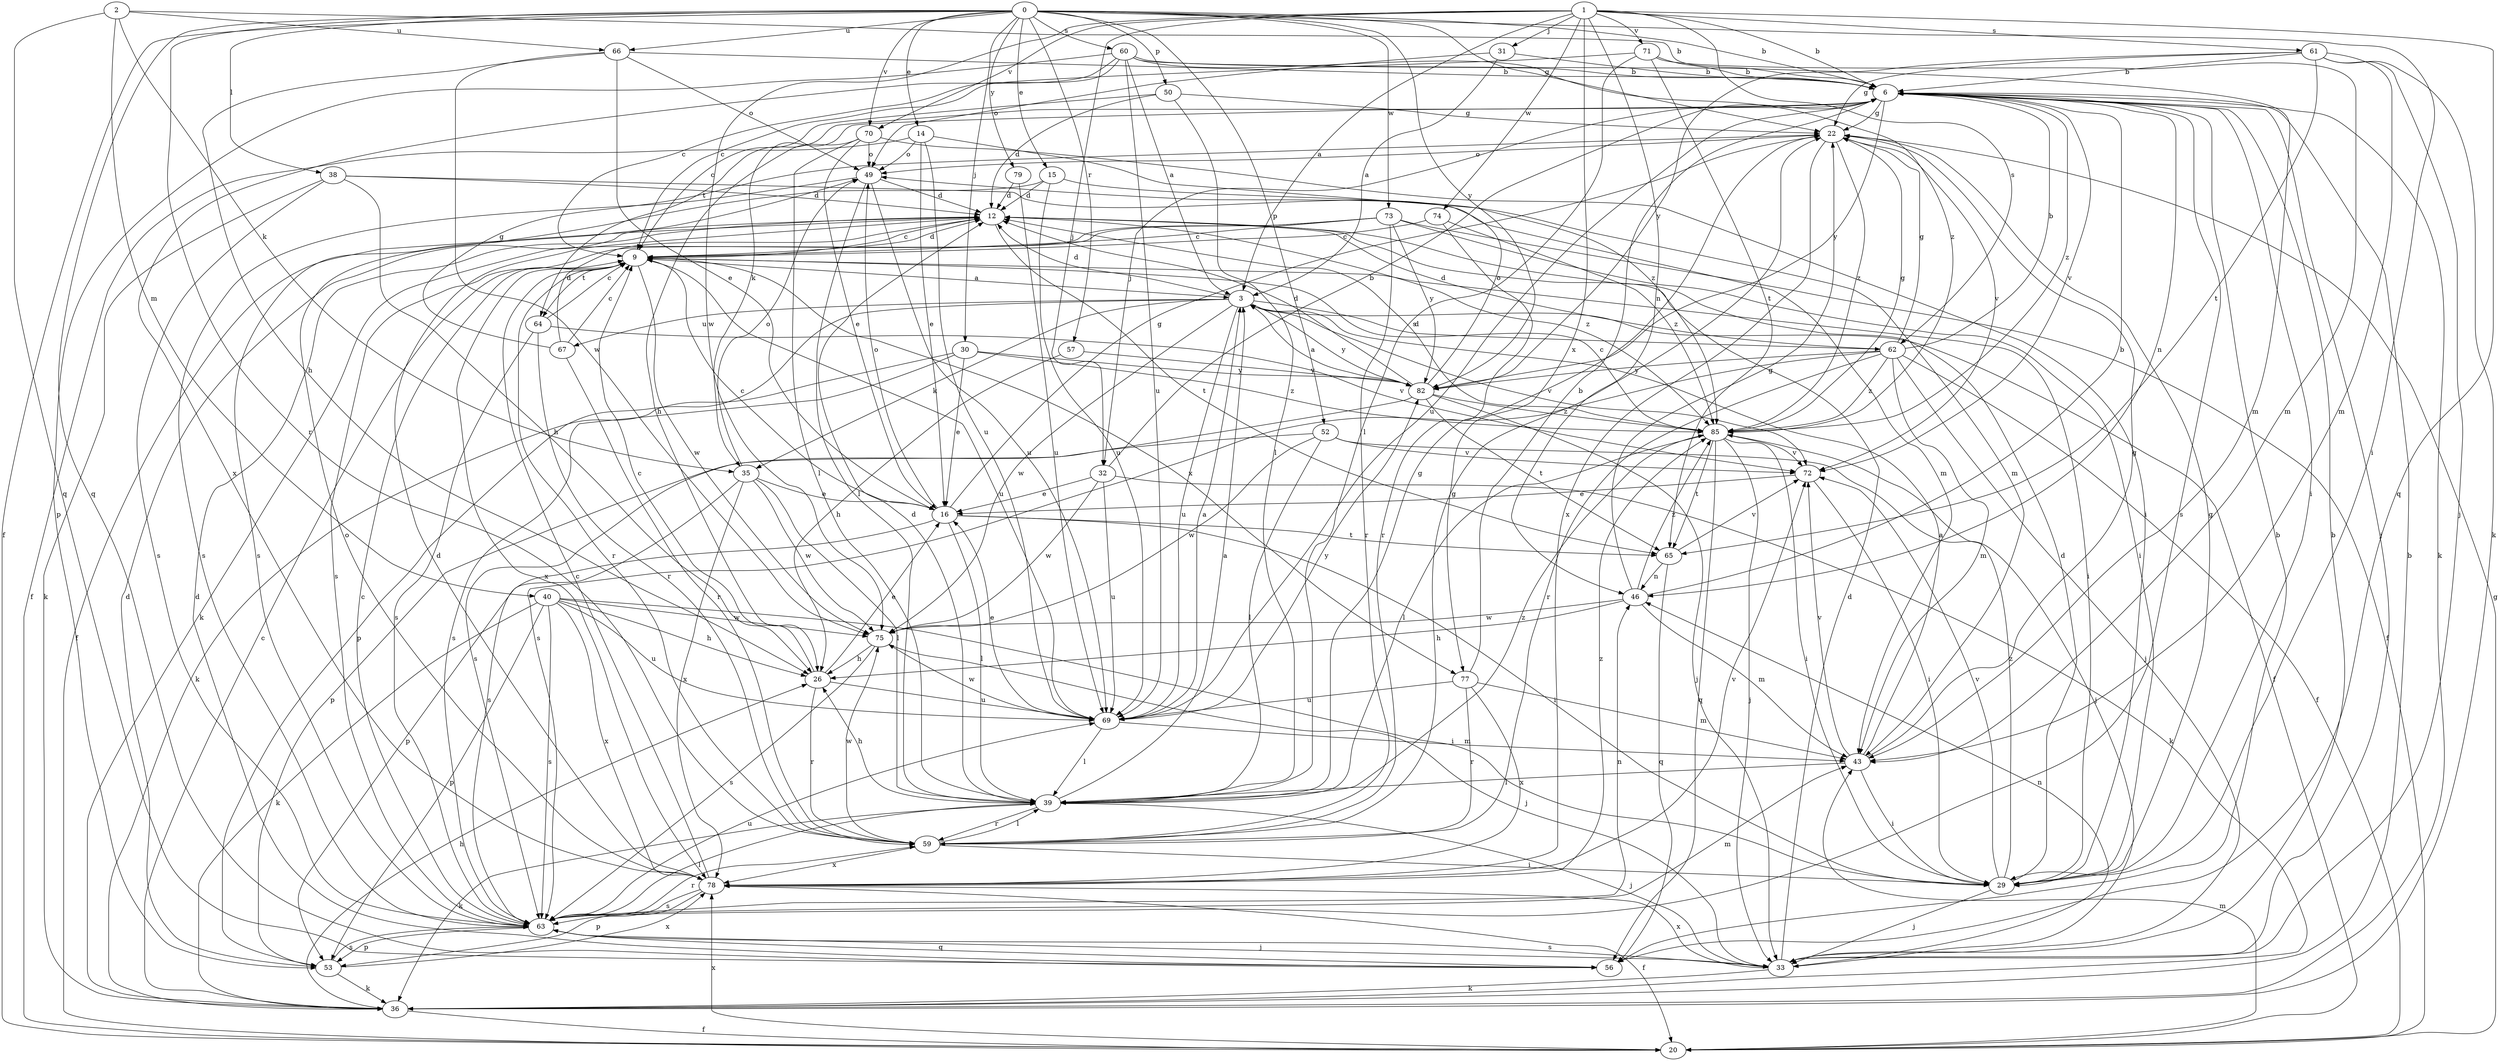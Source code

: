 strict digraph  {
0;
1;
2;
3;
6;
9;
12;
14;
15;
16;
20;
22;
26;
29;
30;
31;
32;
33;
35;
36;
38;
39;
40;
43;
46;
49;
50;
52;
53;
56;
57;
59;
60;
61;
62;
63;
64;
65;
66;
67;
69;
70;
71;
72;
73;
74;
75;
77;
78;
79;
82;
85;
0 -> 6  [label=b];
0 -> 14  [label=e];
0 -> 15  [label=e];
0 -> 20  [label=f];
0 -> 22  [label=g];
0 -> 29  [label=i];
0 -> 30  [label=j];
0 -> 38  [label=l];
0 -> 50  [label=p];
0 -> 52  [label=p];
0 -> 56  [label=q];
0 -> 57  [label=r];
0 -> 59  [label=r];
0 -> 60  [label=s];
0 -> 66  [label=u];
0 -> 70  [label=v];
0 -> 73  [label=w];
0 -> 79  [label=y];
0 -> 82  [label=y];
1 -> 3  [label=a];
1 -> 6  [label=b];
1 -> 31  [label=j];
1 -> 32  [label=j];
1 -> 46  [label=n];
1 -> 56  [label=q];
1 -> 61  [label=s];
1 -> 62  [label=s];
1 -> 70  [label=v];
1 -> 71  [label=v];
1 -> 74  [label=w];
1 -> 75  [label=w];
1 -> 77  [label=x];
2 -> 6  [label=b];
2 -> 35  [label=k];
2 -> 40  [label=m];
2 -> 56  [label=q];
2 -> 66  [label=u];
3 -> 12  [label=d];
3 -> 20  [label=f];
3 -> 35  [label=k];
3 -> 53  [label=p];
3 -> 62  [label=s];
3 -> 67  [label=u];
3 -> 69  [label=u];
3 -> 72  [label=v];
3 -> 75  [label=w];
3 -> 82  [label=y];
6 -> 22  [label=g];
6 -> 29  [label=i];
6 -> 32  [label=j];
6 -> 33  [label=j];
6 -> 35  [label=k];
6 -> 36  [label=k];
6 -> 46  [label=n];
6 -> 63  [label=s];
6 -> 64  [label=t];
6 -> 69  [label=u];
6 -> 72  [label=v];
6 -> 82  [label=y];
6 -> 85  [label=z];
9 -> 3  [label=a];
9 -> 12  [label=d];
9 -> 29  [label=i];
9 -> 59  [label=r];
9 -> 64  [label=t];
9 -> 69  [label=u];
9 -> 75  [label=w];
9 -> 77  [label=x];
9 -> 78  [label=x];
12 -> 9  [label=c];
12 -> 20  [label=f];
12 -> 65  [label=t];
12 -> 85  [label=z];
14 -> 16  [label=e];
14 -> 20  [label=f];
14 -> 49  [label=o];
14 -> 69  [label=u];
14 -> 85  [label=z];
15 -> 12  [label=d];
15 -> 43  [label=m];
15 -> 63  [label=s];
15 -> 69  [label=u];
16 -> 9  [label=c];
16 -> 22  [label=g];
16 -> 29  [label=i];
16 -> 39  [label=l];
16 -> 49  [label=o];
16 -> 53  [label=p];
16 -> 65  [label=t];
20 -> 22  [label=g];
20 -> 43  [label=m];
20 -> 78  [label=x];
22 -> 49  [label=o];
22 -> 72  [label=v];
22 -> 78  [label=x];
22 -> 85  [label=z];
26 -> 9  [label=c];
26 -> 16  [label=e];
26 -> 59  [label=r];
26 -> 69  [label=u];
29 -> 12  [label=d];
29 -> 22  [label=g];
29 -> 33  [label=j];
29 -> 72  [label=v];
29 -> 85  [label=z];
30 -> 16  [label=e];
30 -> 36  [label=k];
30 -> 63  [label=s];
30 -> 82  [label=y];
30 -> 85  [label=z];
31 -> 3  [label=a];
31 -> 6  [label=b];
31 -> 49  [label=o];
32 -> 6  [label=b];
32 -> 16  [label=e];
32 -> 36  [label=k];
32 -> 69  [label=u];
32 -> 75  [label=w];
33 -> 6  [label=b];
33 -> 12  [label=d];
33 -> 36  [label=k];
33 -> 46  [label=n];
33 -> 63  [label=s];
33 -> 78  [label=x];
35 -> 16  [label=e];
35 -> 39  [label=l];
35 -> 49  [label=o];
35 -> 63  [label=s];
35 -> 75  [label=w];
35 -> 78  [label=x];
36 -> 6  [label=b];
36 -> 9  [label=c];
36 -> 20  [label=f];
36 -> 26  [label=h];
38 -> 12  [label=d];
38 -> 26  [label=h];
38 -> 36  [label=k];
38 -> 43  [label=m];
38 -> 63  [label=s];
39 -> 3  [label=a];
39 -> 12  [label=d];
39 -> 22  [label=g];
39 -> 26  [label=h];
39 -> 33  [label=j];
39 -> 36  [label=k];
39 -> 59  [label=r];
39 -> 85  [label=z];
40 -> 26  [label=h];
40 -> 29  [label=i];
40 -> 36  [label=k];
40 -> 53  [label=p];
40 -> 63  [label=s];
40 -> 69  [label=u];
40 -> 75  [label=w];
40 -> 78  [label=x];
43 -> 3  [label=a];
43 -> 22  [label=g];
43 -> 29  [label=i];
43 -> 39  [label=l];
43 -> 72  [label=v];
46 -> 6  [label=b];
46 -> 22  [label=g];
46 -> 26  [label=h];
46 -> 43  [label=m];
46 -> 75  [label=w];
46 -> 85  [label=z];
49 -> 12  [label=d];
49 -> 39  [label=l];
49 -> 63  [label=s];
49 -> 69  [label=u];
50 -> 9  [label=c];
50 -> 12  [label=d];
50 -> 22  [label=g];
50 -> 39  [label=l];
52 -> 33  [label=j];
52 -> 39  [label=l];
52 -> 53  [label=p];
52 -> 72  [label=v];
52 -> 75  [label=w];
53 -> 12  [label=d];
53 -> 36  [label=k];
53 -> 63  [label=s];
53 -> 78  [label=x];
56 -> 6  [label=b];
56 -> 12  [label=d];
57 -> 26  [label=h];
57 -> 82  [label=y];
59 -> 22  [label=g];
59 -> 29  [label=i];
59 -> 39  [label=l];
59 -> 75  [label=w];
59 -> 78  [label=x];
60 -> 3  [label=a];
60 -> 6  [label=b];
60 -> 9  [label=c];
60 -> 43  [label=m];
60 -> 53  [label=p];
60 -> 69  [label=u];
60 -> 78  [label=x];
60 -> 85  [label=z];
61 -> 6  [label=b];
61 -> 22  [label=g];
61 -> 33  [label=j];
61 -> 36  [label=k];
61 -> 43  [label=m];
61 -> 65  [label=t];
61 -> 82  [label=y];
62 -> 6  [label=b];
62 -> 12  [label=d];
62 -> 20  [label=f];
62 -> 22  [label=g];
62 -> 33  [label=j];
62 -> 43  [label=m];
62 -> 59  [label=r];
62 -> 63  [label=s];
62 -> 82  [label=y];
62 -> 85  [label=z];
63 -> 9  [label=c];
63 -> 33  [label=j];
63 -> 39  [label=l];
63 -> 43  [label=m];
63 -> 46  [label=n];
63 -> 53  [label=p];
63 -> 56  [label=q];
63 -> 59  [label=r];
63 -> 69  [label=u];
64 -> 9  [label=c];
64 -> 59  [label=r];
64 -> 63  [label=s];
64 -> 72  [label=v];
65 -> 46  [label=n];
65 -> 56  [label=q];
65 -> 72  [label=v];
66 -> 6  [label=b];
66 -> 16  [label=e];
66 -> 26  [label=h];
66 -> 49  [label=o];
66 -> 75  [label=w];
67 -> 9  [label=c];
67 -> 12  [label=d];
67 -> 22  [label=g];
67 -> 59  [label=r];
69 -> 3  [label=a];
69 -> 16  [label=e];
69 -> 39  [label=l];
69 -> 43  [label=m];
69 -> 75  [label=w];
69 -> 82  [label=y];
70 -> 16  [label=e];
70 -> 26  [label=h];
70 -> 29  [label=i];
70 -> 39  [label=l];
70 -> 49  [label=o];
71 -> 6  [label=b];
71 -> 9  [label=c];
71 -> 39  [label=l];
71 -> 43  [label=m];
71 -> 65  [label=t];
72 -> 16  [label=e];
72 -> 29  [label=i];
73 -> 9  [label=c];
73 -> 20  [label=f];
73 -> 29  [label=i];
73 -> 36  [label=k];
73 -> 59  [label=r];
73 -> 63  [label=s];
73 -> 82  [label=y];
74 -> 9  [label=c];
74 -> 59  [label=r];
74 -> 85  [label=z];
75 -> 26  [label=h];
75 -> 33  [label=j];
75 -> 63  [label=s];
77 -> 6  [label=b];
77 -> 43  [label=m];
77 -> 59  [label=r];
77 -> 69  [label=u];
77 -> 78  [label=x];
78 -> 9  [label=c];
78 -> 12  [label=d];
78 -> 20  [label=f];
78 -> 49  [label=o];
78 -> 53  [label=p];
78 -> 63  [label=s];
78 -> 72  [label=v];
78 -> 85  [label=z];
79 -> 12  [label=d];
79 -> 69  [label=u];
82 -> 3  [label=a];
82 -> 12  [label=d];
82 -> 33  [label=j];
82 -> 49  [label=o];
82 -> 63  [label=s];
82 -> 65  [label=t];
82 -> 85  [label=z];
85 -> 9  [label=c];
85 -> 12  [label=d];
85 -> 22  [label=g];
85 -> 29  [label=i];
85 -> 33  [label=j];
85 -> 39  [label=l];
85 -> 56  [label=q];
85 -> 65  [label=t];
85 -> 72  [label=v];
}
